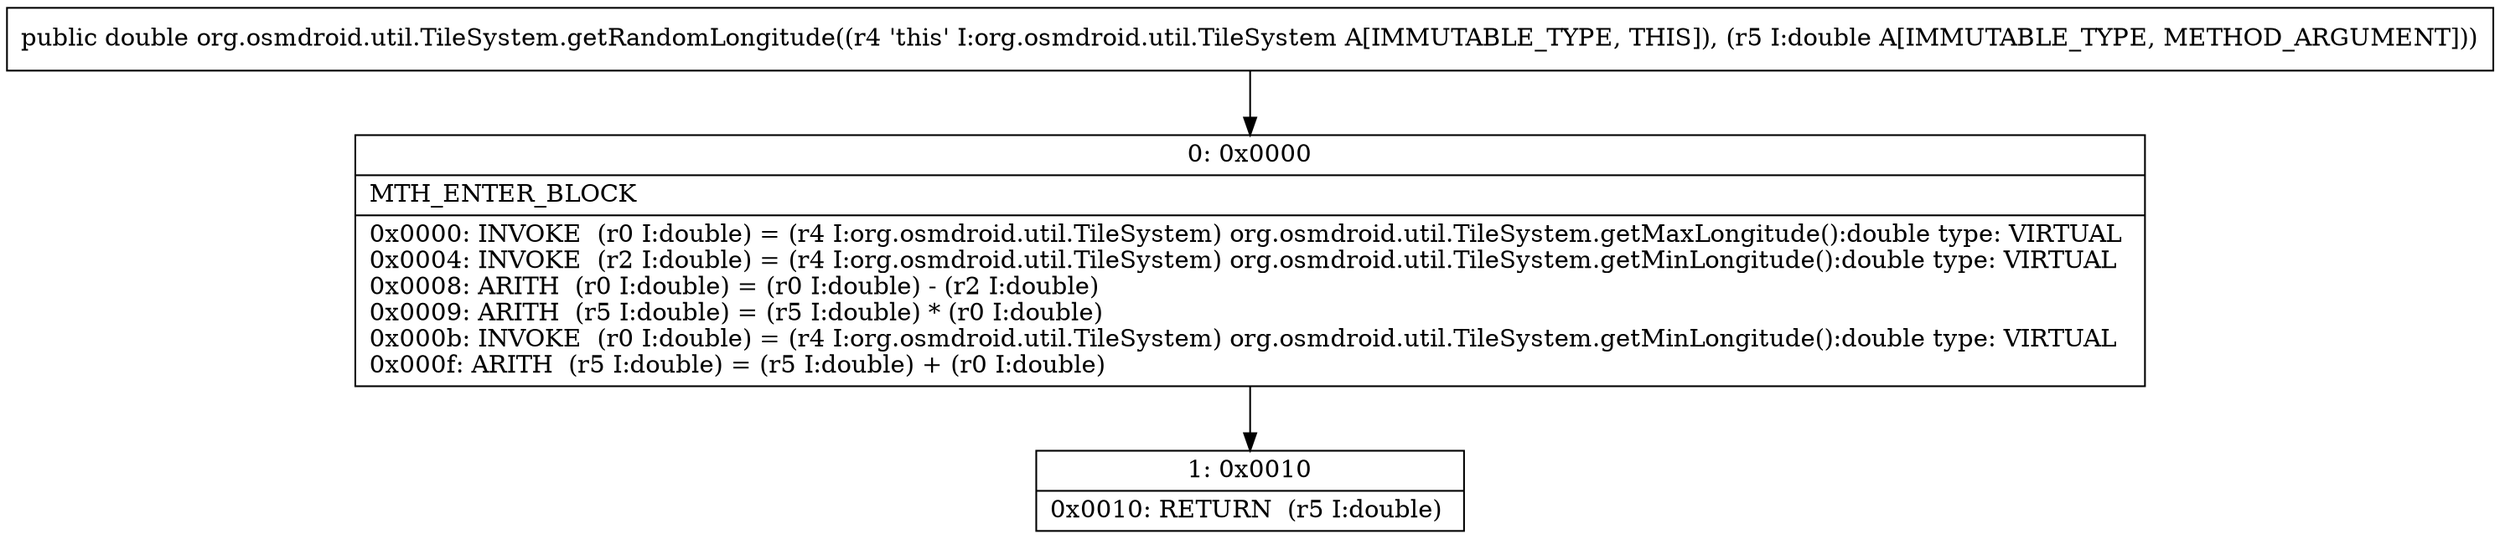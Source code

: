 digraph "CFG fororg.osmdroid.util.TileSystem.getRandomLongitude(D)D" {
Node_0 [shape=record,label="{0\:\ 0x0000|MTH_ENTER_BLOCK\l|0x0000: INVOKE  (r0 I:double) = (r4 I:org.osmdroid.util.TileSystem) org.osmdroid.util.TileSystem.getMaxLongitude():double type: VIRTUAL \l0x0004: INVOKE  (r2 I:double) = (r4 I:org.osmdroid.util.TileSystem) org.osmdroid.util.TileSystem.getMinLongitude():double type: VIRTUAL \l0x0008: ARITH  (r0 I:double) = (r0 I:double) \- (r2 I:double) \l0x0009: ARITH  (r5 I:double) = (r5 I:double) * (r0 I:double) \l0x000b: INVOKE  (r0 I:double) = (r4 I:org.osmdroid.util.TileSystem) org.osmdroid.util.TileSystem.getMinLongitude():double type: VIRTUAL \l0x000f: ARITH  (r5 I:double) = (r5 I:double) + (r0 I:double) \l}"];
Node_1 [shape=record,label="{1\:\ 0x0010|0x0010: RETURN  (r5 I:double) \l}"];
MethodNode[shape=record,label="{public double org.osmdroid.util.TileSystem.getRandomLongitude((r4 'this' I:org.osmdroid.util.TileSystem A[IMMUTABLE_TYPE, THIS]), (r5 I:double A[IMMUTABLE_TYPE, METHOD_ARGUMENT])) }"];
MethodNode -> Node_0;
Node_0 -> Node_1;
}

